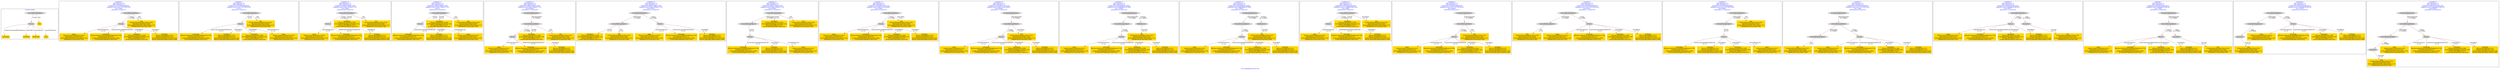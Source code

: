 digraph n0 {
fontcolor="blue"
remincross="true"
label="s18-s-indianapolis-artists.xml"
subgraph cluster_0 {
label="1-correct model"
n2[style="filled",color="white",fillcolor="lightgray",label="CulturalHeritageObject1"];
n3[style="filled",color="white",fillcolor="lightgray",label="Person1"];
n4[shape="plaintext",style="filled",fillcolor="gold",label="title"];
n5[shape="plaintext",style="filled",fillcolor="gold",label="nationality"];
n6[shape="plaintext",style="filled",fillcolor="gold",label="birthDate"];
n7[shape="plaintext",style="filled",fillcolor="gold",label="deathDate"];
n8[shape="plaintext",style="filled",fillcolor="gold",label="name"];
}
subgraph cluster_1 {
label="candidate 0\nlink coherence:1.0\nnode coherence:1.0\nconfidence:0.4753391388599626\nmapping score:0.5917797129533209\ncost:5.9998\n-precision:1.0-recall:1.0"
n10[style="filled",color="white",fillcolor="lightgray",label="CulturalHeritageObject1"];
n11[style="filled",color="white",fillcolor="lightgray",label="Person1"];
n12[shape="plaintext",style="filled",fillcolor="gold",label="name\n[Person,nameOfThePerson,0.422]\n[Document,classLink,0.341]\n[CulturalHeritageObject,provenance,0.132]\n[WebResource,classLink,0.105]"];
n13[shape="plaintext",style="filled",fillcolor="gold",label="nationality\n[Person,countryAssociatedWithThePerson,0.753]\n[Concept,prefLabel,0.11]\n[CulturalHeritageObject,provenance,0.085]\n[CulturalHeritageObject,title,0.053]"];
n14[shape="plaintext",style="filled",fillcolor="gold",label="title\n[CulturalHeritageObject,title,0.332]\n[Document,classLink,0.284]\n[CulturalHeritageObject,description,0.217]\n[WebResource,classLink,0.168]"];
n15[shape="plaintext",style="filled",fillcolor="gold",label="deathDate\n[Person,dateOfDeath,0.399]\n[CulturalHeritageObject,created,0.324]\n[Person,dateOfBirth,0.227]\n[CulturalHeritageObject,title,0.05]"];
n16[shape="plaintext",style="filled",fillcolor="gold",label="birthDate\n[Person,dateOfBirth,0.471]\n[Person,dateOfDeath,0.252]\n[CulturalHeritageObject,created,0.234]\n[Person,biographicalInformation,0.044]"];
}
subgraph cluster_2 {
label="candidate 1\nlink coherence:1.0\nnode coherence:1.0\nconfidence:0.4753391388599626\nmapping score:0.5917797129533209\ncost:6.0\n-precision:1.0-recall:1.0"
n18[style="filled",color="white",fillcolor="lightgray",label="CulturalHeritageObject2"];
n19[style="filled",color="white",fillcolor="lightgray",label="Person2"];
n20[shape="plaintext",style="filled",fillcolor="gold",label="nationality\n[Person,countryAssociatedWithThePerson,0.753]\n[Concept,prefLabel,0.11]\n[CulturalHeritageObject,provenance,0.085]\n[CulturalHeritageObject,title,0.053]"];
n21[shape="plaintext",style="filled",fillcolor="gold",label="birthDate\n[Person,dateOfBirth,0.471]\n[Person,dateOfDeath,0.252]\n[CulturalHeritageObject,created,0.234]\n[Person,biographicalInformation,0.044]"];
n22[shape="plaintext",style="filled",fillcolor="gold",label="title\n[CulturalHeritageObject,title,0.332]\n[Document,classLink,0.284]\n[CulturalHeritageObject,description,0.217]\n[WebResource,classLink,0.168]"];
n23[shape="plaintext",style="filled",fillcolor="gold",label="deathDate\n[Person,dateOfDeath,0.399]\n[CulturalHeritageObject,created,0.324]\n[Person,dateOfBirth,0.227]\n[CulturalHeritageObject,title,0.05]"];
n24[shape="plaintext",style="filled",fillcolor="gold",label="name\n[Person,nameOfThePerson,0.422]\n[Document,classLink,0.341]\n[CulturalHeritageObject,provenance,0.132]\n[WebResource,classLink,0.105]"];
}
subgraph cluster_3 {
label="candidate 10\nlink coherence:1.0\nnode coherence:1.0\nconfidence:0.4602112890731992\nmapping score:0.5867370963577331\ncost:5.9998\n-precision:0.83-recall:0.83"
n26[style="filled",color="white",fillcolor="lightgray",label="CulturalHeritageObject1"];
n27[style="filled",color="white",fillcolor="lightgray",label="Person1"];
n28[shape="plaintext",style="filled",fillcolor="gold",label="deathDate\n[Person,dateOfDeath,0.399]\n[CulturalHeritageObject,created,0.324]\n[Person,dateOfBirth,0.227]\n[CulturalHeritageObject,title,0.05]"];
n29[shape="plaintext",style="filled",fillcolor="gold",label="name\n[Person,nameOfThePerson,0.422]\n[Document,classLink,0.341]\n[CulturalHeritageObject,provenance,0.132]\n[WebResource,classLink,0.105]"];
n30[shape="plaintext",style="filled",fillcolor="gold",label="nationality\n[Person,countryAssociatedWithThePerson,0.753]\n[Concept,prefLabel,0.11]\n[CulturalHeritageObject,provenance,0.085]\n[CulturalHeritageObject,title,0.053]"];
n31[shape="plaintext",style="filled",fillcolor="gold",label="title\n[CulturalHeritageObject,title,0.332]\n[Document,classLink,0.284]\n[CulturalHeritageObject,description,0.217]\n[WebResource,classLink,0.168]"];
n32[shape="plaintext",style="filled",fillcolor="gold",label="birthDate\n[Person,dateOfBirth,0.471]\n[Person,dateOfDeath,0.252]\n[CulturalHeritageObject,created,0.234]\n[Person,biographicalInformation,0.044]"];
}
subgraph cluster_4 {
label="candidate 11\nlink coherence:1.0\nnode coherence:1.0\nconfidence:0.4602112890731992\nmapping score:0.5867370963577331\ncost:6.0\n-precision:0.83-recall:0.83"
n34[style="filled",color="white",fillcolor="lightgray",label="CulturalHeritageObject2"];
n35[style="filled",color="white",fillcolor="lightgray",label="Person2"];
n36[shape="plaintext",style="filled",fillcolor="gold",label="nationality\n[Person,countryAssociatedWithThePerson,0.753]\n[Concept,prefLabel,0.11]\n[CulturalHeritageObject,provenance,0.085]\n[CulturalHeritageObject,title,0.053]"];
n37[shape="plaintext",style="filled",fillcolor="gold",label="deathDate\n[Person,dateOfDeath,0.399]\n[CulturalHeritageObject,created,0.324]\n[Person,dateOfBirth,0.227]\n[CulturalHeritageObject,title,0.05]"];
n38[shape="plaintext",style="filled",fillcolor="gold",label="birthDate\n[Person,dateOfBirth,0.471]\n[Person,dateOfDeath,0.252]\n[CulturalHeritageObject,created,0.234]\n[Person,biographicalInformation,0.044]"];
n39[shape="plaintext",style="filled",fillcolor="gold",label="title\n[CulturalHeritageObject,title,0.332]\n[Document,classLink,0.284]\n[CulturalHeritageObject,description,0.217]\n[WebResource,classLink,0.168]"];
n40[shape="plaintext",style="filled",fillcolor="gold",label="name\n[Person,nameOfThePerson,0.422]\n[Document,classLink,0.341]\n[CulturalHeritageObject,provenance,0.132]\n[WebResource,classLink,0.105]"];
}
subgraph cluster_5 {
label="candidate 12\nlink coherence:1.0\nnode coherence:1.0\nconfidence:0.4602112890731992\nmapping score:0.5867370963577331\ncost:6.99963\n-precision:0.71-recall:0.83"
n42[style="filled",color="white",fillcolor="lightgray",label="CulturalHeritageObject1"];
n43[style="filled",color="white",fillcolor="lightgray",label="Person1"];
n44[style="filled",color="white",fillcolor="lightgray",label="EuropeanaAggregation1"];
n45[shape="plaintext",style="filled",fillcolor="gold",label="deathDate\n[Person,dateOfDeath,0.399]\n[CulturalHeritageObject,created,0.324]\n[Person,dateOfBirth,0.227]\n[CulturalHeritageObject,title,0.05]"];
n46[shape="plaintext",style="filled",fillcolor="gold",label="name\n[Person,nameOfThePerson,0.422]\n[Document,classLink,0.341]\n[CulturalHeritageObject,provenance,0.132]\n[WebResource,classLink,0.105]"];
n47[shape="plaintext",style="filled",fillcolor="gold",label="nationality\n[Person,countryAssociatedWithThePerson,0.753]\n[Concept,prefLabel,0.11]\n[CulturalHeritageObject,provenance,0.085]\n[CulturalHeritageObject,title,0.053]"];
n48[shape="plaintext",style="filled",fillcolor="gold",label="title\n[CulturalHeritageObject,title,0.332]\n[Document,classLink,0.284]\n[CulturalHeritageObject,description,0.217]\n[WebResource,classLink,0.168]"];
n49[shape="plaintext",style="filled",fillcolor="gold",label="birthDate\n[Person,dateOfBirth,0.471]\n[Person,dateOfDeath,0.252]\n[CulturalHeritageObject,created,0.234]\n[Person,biographicalInformation,0.044]"];
}
subgraph cluster_6 {
label="candidate 13\nlink coherence:1.0\nnode coherence:1.0\nconfidence:0.4602112890731992\nmapping score:0.5867370963577331\ncost:6.99977\n-precision:0.57-recall:0.67"
n51[style="filled",color="white",fillcolor="lightgray",label="CulturalHeritageObject1"];
n52[style="filled",color="white",fillcolor="lightgray",label="CulturalHeritageObject2"];
n53[style="filled",color="white",fillcolor="lightgray",label="Person1"];
n54[shape="plaintext",style="filled",fillcolor="gold",label="deathDate\n[Person,dateOfDeath,0.399]\n[CulturalHeritageObject,created,0.324]\n[Person,dateOfBirth,0.227]\n[CulturalHeritageObject,title,0.05]"];
n55[shape="plaintext",style="filled",fillcolor="gold",label="title\n[CulturalHeritageObject,title,0.332]\n[Document,classLink,0.284]\n[CulturalHeritageObject,description,0.217]\n[WebResource,classLink,0.168]"];
n56[shape="plaintext",style="filled",fillcolor="gold",label="name\n[Person,nameOfThePerson,0.422]\n[Document,classLink,0.341]\n[CulturalHeritageObject,provenance,0.132]\n[WebResource,classLink,0.105]"];
n57[shape="plaintext",style="filled",fillcolor="gold",label="nationality\n[Person,countryAssociatedWithThePerson,0.753]\n[Concept,prefLabel,0.11]\n[CulturalHeritageObject,provenance,0.085]\n[CulturalHeritageObject,title,0.053]"];
n58[shape="plaintext",style="filled",fillcolor="gold",label="birthDate\n[Person,dateOfBirth,0.471]\n[Person,dateOfDeath,0.252]\n[CulturalHeritageObject,created,0.234]\n[Person,biographicalInformation,0.044]"];
}
subgraph cluster_7 {
label="candidate 14\nlink coherence:1.0\nnode coherence:1.0\nconfidence:0.4602112890731992\nmapping score:0.5867370963577331\ncost:6.99997\n-precision:0.57-recall:0.67"
n60[style="filled",color="white",fillcolor="lightgray",label="CulturalHeritageObject1"];
n61[style="filled",color="white",fillcolor="lightgray",label="CulturalHeritageObject2"];
n62[style="filled",color="white",fillcolor="lightgray",label="Person2"];
n63[shape="plaintext",style="filled",fillcolor="gold",label="nationality\n[Person,countryAssociatedWithThePerson,0.753]\n[Concept,prefLabel,0.11]\n[CulturalHeritageObject,provenance,0.085]\n[CulturalHeritageObject,title,0.053]"];
n64[shape="plaintext",style="filled",fillcolor="gold",label="birthDate\n[Person,dateOfBirth,0.471]\n[Person,dateOfDeath,0.252]\n[CulturalHeritageObject,created,0.234]\n[Person,biographicalInformation,0.044]"];
n65[shape="plaintext",style="filled",fillcolor="gold",label="deathDate\n[Person,dateOfDeath,0.399]\n[CulturalHeritageObject,created,0.324]\n[Person,dateOfBirth,0.227]\n[CulturalHeritageObject,title,0.05]"];
n66[shape="plaintext",style="filled",fillcolor="gold",label="title\n[CulturalHeritageObject,title,0.332]\n[Document,classLink,0.284]\n[CulturalHeritageObject,description,0.217]\n[WebResource,classLink,0.168]"];
n67[shape="plaintext",style="filled",fillcolor="gold",label="name\n[Person,nameOfThePerson,0.422]\n[Document,classLink,0.341]\n[CulturalHeritageObject,provenance,0.132]\n[WebResource,classLink,0.105]"];
}
subgraph cluster_8 {
label="candidate 15\nlink coherence:1.0\nnode coherence:1.0\nconfidence:0.4523697516197139\nmapping score:0.5841232505399047\ncost:5.9998\n-precision:0.83-recall:0.83"
n69[style="filled",color="white",fillcolor="lightgray",label="CulturalHeritageObject1"];
n70[style="filled",color="white",fillcolor="lightgray",label="Person1"];
n71[shape="plaintext",style="filled",fillcolor="gold",label="name\n[Person,nameOfThePerson,0.422]\n[Document,classLink,0.341]\n[CulturalHeritageObject,provenance,0.132]\n[WebResource,classLink,0.105]"];
n72[shape="plaintext",style="filled",fillcolor="gold",label="nationality\n[Person,countryAssociatedWithThePerson,0.753]\n[Concept,prefLabel,0.11]\n[CulturalHeritageObject,provenance,0.085]\n[CulturalHeritageObject,title,0.053]"];
n73[shape="plaintext",style="filled",fillcolor="gold",label="deathDate\n[Person,dateOfDeath,0.399]\n[CulturalHeritageObject,created,0.324]\n[Person,dateOfBirth,0.227]\n[CulturalHeritageObject,title,0.05]"];
n74[shape="plaintext",style="filled",fillcolor="gold",label="title\n[CulturalHeritageObject,title,0.332]\n[Document,classLink,0.284]\n[CulturalHeritageObject,description,0.217]\n[WebResource,classLink,0.168]"];
n75[shape="plaintext",style="filled",fillcolor="gold",label="birthDate\n[Person,dateOfBirth,0.471]\n[Person,dateOfDeath,0.252]\n[CulturalHeritageObject,created,0.234]\n[Person,biographicalInformation,0.044]"];
}
subgraph cluster_9 {
label="candidate 16\nlink coherence:1.0\nnode coherence:1.0\nconfidence:0.4523697516197139\nmapping score:0.5841232505399047\ncost:6.99963\n-precision:0.71-recall:0.83"
n77[style="filled",color="white",fillcolor="lightgray",label="CulturalHeritageObject1"];
n78[style="filled",color="white",fillcolor="lightgray",label="Person1"];
n79[style="filled",color="white",fillcolor="lightgray",label="EuropeanaAggregation1"];
n80[shape="plaintext",style="filled",fillcolor="gold",label="name\n[Person,nameOfThePerson,0.422]\n[Document,classLink,0.341]\n[CulturalHeritageObject,provenance,0.132]\n[WebResource,classLink,0.105]"];
n81[shape="plaintext",style="filled",fillcolor="gold",label="nationality\n[Person,countryAssociatedWithThePerson,0.753]\n[Concept,prefLabel,0.11]\n[CulturalHeritageObject,provenance,0.085]\n[CulturalHeritageObject,title,0.053]"];
n82[shape="plaintext",style="filled",fillcolor="gold",label="deathDate\n[Person,dateOfDeath,0.399]\n[CulturalHeritageObject,created,0.324]\n[Person,dateOfBirth,0.227]\n[CulturalHeritageObject,title,0.05]"];
n83[shape="plaintext",style="filled",fillcolor="gold",label="title\n[CulturalHeritageObject,title,0.332]\n[Document,classLink,0.284]\n[CulturalHeritageObject,description,0.217]\n[WebResource,classLink,0.168]"];
n84[shape="plaintext",style="filled",fillcolor="gold",label="birthDate\n[Person,dateOfBirth,0.471]\n[Person,dateOfDeath,0.252]\n[CulturalHeritageObject,created,0.234]\n[Person,biographicalInformation,0.044]"];
}
subgraph cluster_10 {
label="candidate 17\nlink coherence:1.0\nnode coherence:1.0\nconfidence:0.44254509562234895\nmapping score:0.5808483652074496\ncost:7.99946\n-precision:0.62-recall:0.83"
n86[style="filled",color="white",fillcolor="lightgray",label="CulturalHeritageObject1"];
n87[style="filled",color="white",fillcolor="lightgray",label="Person1"];
n88[style="filled",color="white",fillcolor="lightgray",label="EuropeanaAggregation1"];
n89[style="filled",color="white",fillcolor="lightgray",label="WebResource1"];
n90[shape="plaintext",style="filled",fillcolor="gold",label="name\n[Person,nameOfThePerson,0.422]\n[Document,classLink,0.341]\n[CulturalHeritageObject,provenance,0.132]\n[WebResource,classLink,0.105]"];
n91[shape="plaintext",style="filled",fillcolor="gold",label="title\n[CulturalHeritageObject,title,0.332]\n[Document,classLink,0.284]\n[CulturalHeritageObject,description,0.217]\n[WebResource,classLink,0.168]"];
n92[shape="plaintext",style="filled",fillcolor="gold",label="nationality\n[Person,countryAssociatedWithThePerson,0.753]\n[Concept,prefLabel,0.11]\n[CulturalHeritageObject,provenance,0.085]\n[CulturalHeritageObject,title,0.053]"];
n93[shape="plaintext",style="filled",fillcolor="gold",label="deathDate\n[Person,dateOfDeath,0.399]\n[CulturalHeritageObject,created,0.324]\n[Person,dateOfBirth,0.227]\n[CulturalHeritageObject,title,0.05]"];
n94[shape="plaintext",style="filled",fillcolor="gold",label="birthDate\n[Person,dateOfBirth,0.471]\n[Person,dateOfDeath,0.252]\n[CulturalHeritageObject,created,0.234]\n[Person,biographicalInformation,0.044]"];
}
subgraph cluster_11 {
label="candidate 18\nlink coherence:1.0\nnode coherence:1.0\nconfidence:0.44254509562234895\nmapping score:0.5808483652074496\ncost:7.99962\n-precision:0.62-recall:0.83"
n96[style="filled",color="white",fillcolor="lightgray",label="CulturalHeritageObject1"];
n97[style="filled",color="white",fillcolor="lightgray",label="Person1"];
n98[style="filled",color="white",fillcolor="lightgray",label="EuropeanaAggregation1"];
n99[style="filled",color="white",fillcolor="lightgray",label="WebResource2"];
n100[shape="plaintext",style="filled",fillcolor="gold",label="name\n[Person,nameOfThePerson,0.422]\n[Document,classLink,0.341]\n[CulturalHeritageObject,provenance,0.132]\n[WebResource,classLink,0.105]"];
n101[shape="plaintext",style="filled",fillcolor="gold",label="title\n[CulturalHeritageObject,title,0.332]\n[Document,classLink,0.284]\n[CulturalHeritageObject,description,0.217]\n[WebResource,classLink,0.168]"];
n102[shape="plaintext",style="filled",fillcolor="gold",label="nationality\n[Person,countryAssociatedWithThePerson,0.753]\n[Concept,prefLabel,0.11]\n[CulturalHeritageObject,provenance,0.085]\n[CulturalHeritageObject,title,0.053]"];
n103[shape="plaintext",style="filled",fillcolor="gold",label="deathDate\n[Person,dateOfDeath,0.399]\n[CulturalHeritageObject,created,0.324]\n[Person,dateOfBirth,0.227]\n[CulturalHeritageObject,title,0.05]"];
n104[shape="plaintext",style="filled",fillcolor="gold",label="birthDate\n[Person,dateOfBirth,0.471]\n[Person,dateOfDeath,0.252]\n[CulturalHeritageObject,created,0.234]\n[Person,biographicalInformation,0.044]"];
}
subgraph cluster_12 {
label="candidate 19\nlink coherence:1.0\nnode coherence:1.0\nconfidence:0.4372419018329505\nmapping score:0.5790806339443169\ncost:5.9998\n-precision:0.67-recall:0.67"
n106[style="filled",color="white",fillcolor="lightgray",label="CulturalHeritageObject1"];
n107[style="filled",color="white",fillcolor="lightgray",label="Person1"];
n108[shape="plaintext",style="filled",fillcolor="gold",label="deathDate\n[Person,dateOfDeath,0.399]\n[CulturalHeritageObject,created,0.324]\n[Person,dateOfBirth,0.227]\n[CulturalHeritageObject,title,0.05]"];
n109[shape="plaintext",style="filled",fillcolor="gold",label="name\n[Person,nameOfThePerson,0.422]\n[Document,classLink,0.341]\n[CulturalHeritageObject,provenance,0.132]\n[WebResource,classLink,0.105]"];
n110[shape="plaintext",style="filled",fillcolor="gold",label="nationality\n[Person,countryAssociatedWithThePerson,0.753]\n[Concept,prefLabel,0.11]\n[CulturalHeritageObject,provenance,0.085]\n[CulturalHeritageObject,title,0.053]"];
n111[shape="plaintext",style="filled",fillcolor="gold",label="title\n[CulturalHeritageObject,title,0.332]\n[Document,classLink,0.284]\n[CulturalHeritageObject,description,0.217]\n[WebResource,classLink,0.168]"];
n112[shape="plaintext",style="filled",fillcolor="gold",label="birthDate\n[Person,dateOfBirth,0.471]\n[Person,dateOfDeath,0.252]\n[CulturalHeritageObject,created,0.234]\n[Person,biographicalInformation,0.044]"];
}
subgraph cluster_13 {
label="candidate 2\nlink coherence:1.0\nnode coherence:1.0\nconfidence:0.4753391388599626\nmapping score:0.5917797129533209\ncost:6.99963\n-precision:0.86-recall:1.0"
n114[style="filled",color="white",fillcolor="lightgray",label="CulturalHeritageObject1"];
n115[style="filled",color="white",fillcolor="lightgray",label="Person1"];
n116[style="filled",color="white",fillcolor="lightgray",label="EuropeanaAggregation1"];
n117[shape="plaintext",style="filled",fillcolor="gold",label="name\n[Person,nameOfThePerson,0.422]\n[Document,classLink,0.341]\n[CulturalHeritageObject,provenance,0.132]\n[WebResource,classLink,0.105]"];
n118[shape="plaintext",style="filled",fillcolor="gold",label="nationality\n[Person,countryAssociatedWithThePerson,0.753]\n[Concept,prefLabel,0.11]\n[CulturalHeritageObject,provenance,0.085]\n[CulturalHeritageObject,title,0.053]"];
n119[shape="plaintext",style="filled",fillcolor="gold",label="title\n[CulturalHeritageObject,title,0.332]\n[Document,classLink,0.284]\n[CulturalHeritageObject,description,0.217]\n[WebResource,classLink,0.168]"];
n120[shape="plaintext",style="filled",fillcolor="gold",label="deathDate\n[Person,dateOfDeath,0.399]\n[CulturalHeritageObject,created,0.324]\n[Person,dateOfBirth,0.227]\n[CulturalHeritageObject,title,0.05]"];
n121[shape="plaintext",style="filled",fillcolor="gold",label="birthDate\n[Person,dateOfBirth,0.471]\n[Person,dateOfDeath,0.252]\n[CulturalHeritageObject,created,0.234]\n[Person,biographicalInformation,0.044]"];
}
subgraph cluster_14 {
label="candidate 3\nlink coherence:1.0\nnode coherence:1.0\nconfidence:0.4753391388599626\nmapping score:0.5917797129533209\ncost:6.99977\n-precision:0.71-recall:0.83"
n123[style="filled",color="white",fillcolor="lightgray",label="CulturalHeritageObject1"];
n124[style="filled",color="white",fillcolor="lightgray",label="CulturalHeritageObject2"];
n125[style="filled",color="white",fillcolor="lightgray",label="Person1"];
n126[shape="plaintext",style="filled",fillcolor="gold",label="title\n[CulturalHeritageObject,title,0.332]\n[Document,classLink,0.284]\n[CulturalHeritageObject,description,0.217]\n[WebResource,classLink,0.168]"];
n127[shape="plaintext",style="filled",fillcolor="gold",label="name\n[Person,nameOfThePerson,0.422]\n[Document,classLink,0.341]\n[CulturalHeritageObject,provenance,0.132]\n[WebResource,classLink,0.105]"];
n128[shape="plaintext",style="filled",fillcolor="gold",label="nationality\n[Person,countryAssociatedWithThePerson,0.753]\n[Concept,prefLabel,0.11]\n[CulturalHeritageObject,provenance,0.085]\n[CulturalHeritageObject,title,0.053]"];
n129[shape="plaintext",style="filled",fillcolor="gold",label="deathDate\n[Person,dateOfDeath,0.399]\n[CulturalHeritageObject,created,0.324]\n[Person,dateOfBirth,0.227]\n[CulturalHeritageObject,title,0.05]"];
n130[shape="plaintext",style="filled",fillcolor="gold",label="birthDate\n[Person,dateOfBirth,0.471]\n[Person,dateOfDeath,0.252]\n[CulturalHeritageObject,created,0.234]\n[Person,biographicalInformation,0.044]"];
}
subgraph cluster_15 {
label="candidate 4\nlink coherence:1.0\nnode coherence:1.0\nconfidence:0.4753391388599626\nmapping score:0.5917797129533209\ncost:6.99997\n-precision:0.71-recall:0.83"
n132[style="filled",color="white",fillcolor="lightgray",label="CulturalHeritageObject1"];
n133[style="filled",color="white",fillcolor="lightgray",label="CulturalHeritageObject2"];
n134[style="filled",color="white",fillcolor="lightgray",label="Person2"];
n135[shape="plaintext",style="filled",fillcolor="gold",label="nationality\n[Person,countryAssociatedWithThePerson,0.753]\n[Concept,prefLabel,0.11]\n[CulturalHeritageObject,provenance,0.085]\n[CulturalHeritageObject,title,0.053]"];
n136[shape="plaintext",style="filled",fillcolor="gold",label="birthDate\n[Person,dateOfBirth,0.471]\n[Person,dateOfDeath,0.252]\n[CulturalHeritageObject,created,0.234]\n[Person,biographicalInformation,0.044]"];
n137[shape="plaintext",style="filled",fillcolor="gold",label="title\n[CulturalHeritageObject,title,0.332]\n[Document,classLink,0.284]\n[CulturalHeritageObject,description,0.217]\n[WebResource,classLink,0.168]"];
n138[shape="plaintext",style="filled",fillcolor="gold",label="deathDate\n[Person,dateOfDeath,0.399]\n[CulturalHeritageObject,created,0.324]\n[Person,dateOfBirth,0.227]\n[CulturalHeritageObject,title,0.05]"];
n139[shape="plaintext",style="filled",fillcolor="gold",label="name\n[Person,nameOfThePerson,0.422]\n[Document,classLink,0.341]\n[CulturalHeritageObject,provenance,0.132]\n[WebResource,classLink,0.105]"];
}
subgraph cluster_16 {
label="candidate 5\nlink coherence:1.0\nnode coherence:1.0\nconfidence:0.4753391388599626\nmapping score:0.5917797129533209\ncost:7.9996\n-precision:0.62-recall:0.83"
n141[style="filled",color="white",fillcolor="lightgray",label="CulturalHeritageObject1"];
n142[style="filled",color="white",fillcolor="lightgray",label="CulturalHeritageObject2"];
n143[style="filled",color="white",fillcolor="lightgray",label="Person1"];
n144[style="filled",color="white",fillcolor="lightgray",label="EuropeanaAggregation1"];
n145[shape="plaintext",style="filled",fillcolor="gold",label="title\n[CulturalHeritageObject,title,0.332]\n[Document,classLink,0.284]\n[CulturalHeritageObject,description,0.217]\n[WebResource,classLink,0.168]"];
n146[shape="plaintext",style="filled",fillcolor="gold",label="name\n[Person,nameOfThePerson,0.422]\n[Document,classLink,0.341]\n[CulturalHeritageObject,provenance,0.132]\n[WebResource,classLink,0.105]"];
n147[shape="plaintext",style="filled",fillcolor="gold",label="nationality\n[Person,countryAssociatedWithThePerson,0.753]\n[Concept,prefLabel,0.11]\n[CulturalHeritageObject,provenance,0.085]\n[CulturalHeritageObject,title,0.053]"];
n148[shape="plaintext",style="filled",fillcolor="gold",label="deathDate\n[Person,dateOfDeath,0.399]\n[CulturalHeritageObject,created,0.324]\n[Person,dateOfBirth,0.227]\n[CulturalHeritageObject,title,0.05]"];
n149[shape="plaintext",style="filled",fillcolor="gold",label="birthDate\n[Person,dateOfBirth,0.471]\n[Person,dateOfDeath,0.252]\n[CulturalHeritageObject,created,0.234]\n[Person,biographicalInformation,0.044]"];
}
subgraph cluster_17 {
label="candidate 6\nlink coherence:1.0\nnode coherence:1.0\nconfidence:0.46570525034023535\nmapping score:0.5885684167800785\ncost:6.99977\n-precision:0.71-recall:0.83"
n151[style="filled",color="white",fillcolor="lightgray",label="CulturalHeritageObject1"];
n152[style="filled",color="white",fillcolor="lightgray",label="Person1"];
n153[style="filled",color="white",fillcolor="lightgray",label="Document1"];
n154[shape="plaintext",style="filled",fillcolor="gold",label="name\n[Person,nameOfThePerson,0.422]\n[Document,classLink,0.341]\n[CulturalHeritageObject,provenance,0.132]\n[WebResource,classLink,0.105]"];
n155[shape="plaintext",style="filled",fillcolor="gold",label="nationality\n[Person,countryAssociatedWithThePerson,0.753]\n[Concept,prefLabel,0.11]\n[CulturalHeritageObject,provenance,0.085]\n[CulturalHeritageObject,title,0.053]"];
n156[shape="plaintext",style="filled",fillcolor="gold",label="deathDate\n[Person,dateOfDeath,0.399]\n[CulturalHeritageObject,created,0.324]\n[Person,dateOfBirth,0.227]\n[CulturalHeritageObject,title,0.05]"];
n157[shape="plaintext",style="filled",fillcolor="gold",label="title\n[CulturalHeritageObject,title,0.332]\n[Document,classLink,0.284]\n[CulturalHeritageObject,description,0.217]\n[WebResource,classLink,0.168]"];
n158[shape="plaintext",style="filled",fillcolor="gold",label="birthDate\n[Person,dateOfBirth,0.471]\n[Person,dateOfDeath,0.252]\n[CulturalHeritageObject,created,0.234]\n[Person,biographicalInformation,0.044]"];
}
subgraph cluster_18 {
label="candidate 7\nlink coherence:1.0\nnode coherence:1.0\nconfidence:0.46570525034023535\nmapping score:0.5885684167800785\ncost:7.9996\n-precision:0.62-recall:0.83"
n160[style="filled",color="white",fillcolor="lightgray",label="CulturalHeritageObject1"];
n161[style="filled",color="white",fillcolor="lightgray",label="Person1"];
n162[style="filled",color="white",fillcolor="lightgray",label="Document1"];
n163[style="filled",color="white",fillcolor="lightgray",label="EuropeanaAggregation1"];
n164[shape="plaintext",style="filled",fillcolor="gold",label="name\n[Person,nameOfThePerson,0.422]\n[Document,classLink,0.341]\n[CulturalHeritageObject,provenance,0.132]\n[WebResource,classLink,0.105]"];
n165[shape="plaintext",style="filled",fillcolor="gold",label="nationality\n[Person,countryAssociatedWithThePerson,0.753]\n[Concept,prefLabel,0.11]\n[CulturalHeritageObject,provenance,0.085]\n[CulturalHeritageObject,title,0.053]"];
n166[shape="plaintext",style="filled",fillcolor="gold",label="deathDate\n[Person,dateOfDeath,0.399]\n[CulturalHeritageObject,created,0.324]\n[Person,dateOfBirth,0.227]\n[CulturalHeritageObject,title,0.05]"];
n167[shape="plaintext",style="filled",fillcolor="gold",label="title\n[CulturalHeritageObject,title,0.332]\n[Document,classLink,0.284]\n[CulturalHeritageObject,description,0.217]\n[WebResource,classLink,0.168]"];
n168[shape="plaintext",style="filled",fillcolor="gold",label="birthDate\n[Person,dateOfBirth,0.471]\n[Person,dateOfDeath,0.252]\n[CulturalHeritageObject,created,0.234]\n[Person,biographicalInformation,0.044]"];
}
subgraph cluster_19 {
label="candidate 8\nlink coherence:1.0\nnode coherence:1.0\nconfidence:0.46570525034023535\nmapping score:0.5885684167800785\ncost:7.99976\n-precision:0.62-recall:0.83"
n170[style="filled",color="white",fillcolor="lightgray",label="CulturalHeritageObject1"];
n171[style="filled",color="white",fillcolor="lightgray",label="CulturalHeritageObject2"];
n172[style="filled",color="white",fillcolor="lightgray",label="Person1"];
n173[style="filled",color="white",fillcolor="lightgray",label="Document2"];
n174[shape="plaintext",style="filled",fillcolor="gold",label="title\n[CulturalHeritageObject,title,0.332]\n[Document,classLink,0.284]\n[CulturalHeritageObject,description,0.217]\n[WebResource,classLink,0.168]"];
n175[shape="plaintext",style="filled",fillcolor="gold",label="name\n[Person,nameOfThePerson,0.422]\n[Document,classLink,0.341]\n[CulturalHeritageObject,provenance,0.132]\n[WebResource,classLink,0.105]"];
n176[shape="plaintext",style="filled",fillcolor="gold",label="nationality\n[Person,countryAssociatedWithThePerson,0.753]\n[Concept,prefLabel,0.11]\n[CulturalHeritageObject,provenance,0.085]\n[CulturalHeritageObject,title,0.053]"];
n177[shape="plaintext",style="filled",fillcolor="gold",label="deathDate\n[Person,dateOfDeath,0.399]\n[CulturalHeritageObject,created,0.324]\n[Person,dateOfBirth,0.227]\n[CulturalHeritageObject,title,0.05]"];
n178[shape="plaintext",style="filled",fillcolor="gold",label="birthDate\n[Person,dateOfBirth,0.471]\n[Person,dateOfDeath,0.252]\n[CulturalHeritageObject,created,0.234]\n[Person,biographicalInformation,0.044]"];
}
subgraph cluster_20 {
label="candidate 9\nlink coherence:1.0\nnode coherence:1.0\nconfidence:0.46570525034023535\nmapping score:0.5885684167800785\ncost:8.99959\n-precision:0.56-recall:0.83"
n180[style="filled",color="white",fillcolor="lightgray",label="CulturalHeritageObject1"];
n181[style="filled",color="white",fillcolor="lightgray",label="CulturalHeritageObject2"];
n182[style="filled",color="white",fillcolor="lightgray",label="Person1"];
n183[style="filled",color="white",fillcolor="lightgray",label="Document2"];
n184[style="filled",color="white",fillcolor="lightgray",label="EuropeanaAggregation1"];
n185[shape="plaintext",style="filled",fillcolor="gold",label="title\n[CulturalHeritageObject,title,0.332]\n[Document,classLink,0.284]\n[CulturalHeritageObject,description,0.217]\n[WebResource,classLink,0.168]"];
n186[shape="plaintext",style="filled",fillcolor="gold",label="name\n[Person,nameOfThePerson,0.422]\n[Document,classLink,0.341]\n[CulturalHeritageObject,provenance,0.132]\n[WebResource,classLink,0.105]"];
n187[shape="plaintext",style="filled",fillcolor="gold",label="nationality\n[Person,countryAssociatedWithThePerson,0.753]\n[Concept,prefLabel,0.11]\n[CulturalHeritageObject,provenance,0.085]\n[CulturalHeritageObject,title,0.053]"];
n188[shape="plaintext",style="filled",fillcolor="gold",label="deathDate\n[Person,dateOfDeath,0.399]\n[CulturalHeritageObject,created,0.324]\n[Person,dateOfBirth,0.227]\n[CulturalHeritageObject,title,0.05]"];
n189[shape="plaintext",style="filled",fillcolor="gold",label="birthDate\n[Person,dateOfBirth,0.471]\n[Person,dateOfDeath,0.252]\n[CulturalHeritageObject,created,0.234]\n[Person,biographicalInformation,0.044]"];
}
n2 -> n3[color="brown",fontcolor="black",label="creator"]
n2 -> n4[color="brown",fontcolor="black",label="title"]
n3 -> n5[color="brown",fontcolor="black",label="countryAssociatedWithThePerson"]
n3 -> n6[color="brown",fontcolor="black",label="dateOfBirth"]
n3 -> n7[color="brown",fontcolor="black",label="dateOfDeath"]
n3 -> n8[color="brown",fontcolor="black",label="nameOfThePerson"]
n10 -> n11[color="brown",fontcolor="black",label="creator\nw=0.9998"]
n11 -> n12[color="brown",fontcolor="black",label="nameOfThePerson\nw=1.0"]
n11 -> n13[color="brown",fontcolor="black",label="countryAssociatedWithThePerson\nw=1.0"]
n10 -> n14[color="brown",fontcolor="black",label="title\nw=1.0"]
n11 -> n15[color="brown",fontcolor="black",label="dateOfDeath\nw=1.0"]
n11 -> n16[color="brown",fontcolor="black",label="dateOfBirth\nw=1.0"]
n18 -> n19[color="brown",fontcolor="black",label="creator\nw=1.0"]
n19 -> n20[color="brown",fontcolor="black",label="countryAssociatedWithThePerson\nw=1.0"]
n19 -> n21[color="brown",fontcolor="black",label="dateOfBirth\nw=1.0"]
n18 -> n22[color="brown",fontcolor="black",label="title\nw=1.0"]
n19 -> n23[color="brown",fontcolor="black",label="dateOfDeath\nw=1.0"]
n19 -> n24[color="brown",fontcolor="black",label="nameOfThePerson\nw=1.0"]
n26 -> n27[color="brown",fontcolor="black",label="creator\nw=0.9998"]
n26 -> n28[color="brown",fontcolor="black",label="created\nw=1.0"]
n27 -> n29[color="brown",fontcolor="black",label="nameOfThePerson\nw=1.0"]
n27 -> n30[color="brown",fontcolor="black",label="countryAssociatedWithThePerson\nw=1.0"]
n26 -> n31[color="brown",fontcolor="black",label="title\nw=1.0"]
n27 -> n32[color="brown",fontcolor="black",label="dateOfBirth\nw=1.0"]
n34 -> n35[color="brown",fontcolor="black",label="creator\nw=1.0"]
n35 -> n36[color="brown",fontcolor="black",label="countryAssociatedWithThePerson\nw=1.0"]
n34 -> n37[color="brown",fontcolor="black",label="created\nw=1.0"]
n35 -> n38[color="brown",fontcolor="black",label="dateOfBirth\nw=1.0"]
n34 -> n39[color="brown",fontcolor="black",label="title\nw=1.0"]
n35 -> n40[color="brown",fontcolor="black",label="nameOfThePerson\nw=1.0"]
n42 -> n43[color="brown",fontcolor="black",label="creator\nw=0.9998"]
n44 -> n42[color="brown",fontcolor="black",label="aggregatedCHO\nw=0.99983"]
n42 -> n45[color="brown",fontcolor="black",label="created\nw=1.0"]
n43 -> n46[color="brown",fontcolor="black",label="nameOfThePerson\nw=1.0"]
n43 -> n47[color="brown",fontcolor="black",label="countryAssociatedWithThePerson\nw=1.0"]
n42 -> n48[color="brown",fontcolor="black",label="title\nw=1.0"]
n43 -> n49[color="brown",fontcolor="black",label="dateOfBirth\nw=1.0"]
n51 -> n52[color="brown",fontcolor="black",label="isRelatedTo\nw=0.99997"]
n51 -> n53[color="brown",fontcolor="black",label="creator\nw=0.9998"]
n52 -> n54[color="brown",fontcolor="black",label="created\nw=1.0"]
n52 -> n55[color="brown",fontcolor="black",label="title\nw=1.0"]
n53 -> n56[color="brown",fontcolor="black",label="nameOfThePerson\nw=1.0"]
n53 -> n57[color="brown",fontcolor="black",label="countryAssociatedWithThePerson\nw=1.0"]
n53 -> n58[color="brown",fontcolor="black",label="dateOfBirth\nw=1.0"]
n60 -> n61[color="brown",fontcolor="black",label="isRelatedTo\nw=0.99997"]
n61 -> n62[color="brown",fontcolor="black",label="creator\nw=1.0"]
n62 -> n63[color="brown",fontcolor="black",label="countryAssociatedWithThePerson\nw=1.0"]
n62 -> n64[color="brown",fontcolor="black",label="dateOfBirth\nw=1.0"]
n60 -> n65[color="brown",fontcolor="black",label="created\nw=1.0"]
n60 -> n66[color="brown",fontcolor="black",label="title\nw=1.0"]
n62 -> n67[color="brown",fontcolor="black",label="nameOfThePerson\nw=1.0"]
n69 -> n70[color="brown",fontcolor="black",label="creator\nw=0.9998"]
n70 -> n71[color="brown",fontcolor="black",label="nameOfThePerson\nw=1.0"]
n70 -> n72[color="brown",fontcolor="black",label="countryAssociatedWithThePerson\nw=1.0"]
n70 -> n73[color="brown",fontcolor="black",label="dateOfDeath\nw=1.0"]
n69 -> n74[color="brown",fontcolor="black",label="description\nw=1.0"]
n70 -> n75[color="brown",fontcolor="black",label="dateOfBirth\nw=1.0"]
n77 -> n78[color="brown",fontcolor="black",label="creator\nw=0.9998"]
n79 -> n77[color="brown",fontcolor="black",label="aggregatedCHO\nw=0.99983"]
n78 -> n80[color="brown",fontcolor="black",label="nameOfThePerson\nw=1.0"]
n78 -> n81[color="brown",fontcolor="black",label="countryAssociatedWithThePerson\nw=1.0"]
n78 -> n82[color="brown",fontcolor="black",label="dateOfDeath\nw=1.0"]
n77 -> n83[color="brown",fontcolor="black",label="description\nw=1.0"]
n78 -> n84[color="brown",fontcolor="black",label="dateOfBirth\nw=1.0"]
n86 -> n87[color="brown",fontcolor="black",label="creator\nw=0.9998"]
n88 -> n86[color="brown",fontcolor="black",label="aggregatedCHO\nw=0.99983"]
n88 -> n89[color="brown",fontcolor="black",label="hasView\nw=0.99983"]
n87 -> n90[color="brown",fontcolor="black",label="nameOfThePerson\nw=1.0"]
n89 -> n91[color="brown",fontcolor="black",label="classLink\nw=1.0"]
n87 -> n92[color="brown",fontcolor="black",label="countryAssociatedWithThePerson\nw=1.0"]
n87 -> n93[color="brown",fontcolor="black",label="dateOfDeath\nw=1.0"]
n87 -> n94[color="brown",fontcolor="black",label="dateOfBirth\nw=1.0"]
n96 -> n97[color="brown",fontcolor="black",label="creator\nw=0.9998"]
n98 -> n96[color="brown",fontcolor="black",label="aggregatedCHO\nw=0.99983"]
n98 -> n99[color="brown",fontcolor="black",label="hasView\nw=0.99999"]
n97 -> n100[color="brown",fontcolor="black",label="nameOfThePerson\nw=1.0"]
n99 -> n101[color="brown",fontcolor="black",label="classLink\nw=1.0"]
n97 -> n102[color="brown",fontcolor="black",label="countryAssociatedWithThePerson\nw=1.0"]
n97 -> n103[color="brown",fontcolor="black",label="dateOfDeath\nw=1.0"]
n97 -> n104[color="brown",fontcolor="black",label="dateOfBirth\nw=1.0"]
n106 -> n107[color="brown",fontcolor="black",label="creator\nw=0.9998"]
n106 -> n108[color="brown",fontcolor="black",label="created\nw=1.0"]
n107 -> n109[color="brown",fontcolor="black",label="nameOfThePerson\nw=1.0"]
n107 -> n110[color="brown",fontcolor="black",label="countryAssociatedWithThePerson\nw=1.0"]
n106 -> n111[color="brown",fontcolor="black",label="description\nw=1.0"]
n107 -> n112[color="brown",fontcolor="black",label="dateOfBirth\nw=1.0"]
n114 -> n115[color="brown",fontcolor="black",label="creator\nw=0.9998"]
n116 -> n114[color="brown",fontcolor="black",label="aggregatedCHO\nw=0.99983"]
n115 -> n117[color="brown",fontcolor="black",label="nameOfThePerson\nw=1.0"]
n115 -> n118[color="brown",fontcolor="black",label="countryAssociatedWithThePerson\nw=1.0"]
n114 -> n119[color="brown",fontcolor="black",label="title\nw=1.0"]
n115 -> n120[color="brown",fontcolor="black",label="dateOfDeath\nw=1.0"]
n115 -> n121[color="brown",fontcolor="black",label="dateOfBirth\nw=1.0"]
n123 -> n124[color="brown",fontcolor="black",label="isRelatedTo\nw=0.99997"]
n123 -> n125[color="brown",fontcolor="black",label="creator\nw=0.9998"]
n124 -> n126[color="brown",fontcolor="black",label="title\nw=1.0"]
n125 -> n127[color="brown",fontcolor="black",label="nameOfThePerson\nw=1.0"]
n125 -> n128[color="brown",fontcolor="black",label="countryAssociatedWithThePerson\nw=1.0"]
n125 -> n129[color="brown",fontcolor="black",label="dateOfDeath\nw=1.0"]
n125 -> n130[color="brown",fontcolor="black",label="dateOfBirth\nw=1.0"]
n132 -> n133[color="brown",fontcolor="black",label="isRelatedTo\nw=0.99997"]
n133 -> n134[color="brown",fontcolor="black",label="creator\nw=1.0"]
n134 -> n135[color="brown",fontcolor="black",label="countryAssociatedWithThePerson\nw=1.0"]
n134 -> n136[color="brown",fontcolor="black",label="dateOfBirth\nw=1.0"]
n132 -> n137[color="brown",fontcolor="black",label="title\nw=1.0"]
n134 -> n138[color="brown",fontcolor="black",label="dateOfDeath\nw=1.0"]
n134 -> n139[color="brown",fontcolor="black",label="nameOfThePerson\nw=1.0"]
n141 -> n142[color="brown",fontcolor="black",label="isRelatedTo\nw=0.99997"]
n141 -> n143[color="brown",fontcolor="black",label="creator\nw=0.9998"]
n144 -> n141[color="brown",fontcolor="black",label="aggregatedCHO\nw=0.99983"]
n142 -> n145[color="brown",fontcolor="black",label="title\nw=1.0"]
n143 -> n146[color="brown",fontcolor="black",label="nameOfThePerson\nw=1.0"]
n143 -> n147[color="brown",fontcolor="black",label="countryAssociatedWithThePerson\nw=1.0"]
n143 -> n148[color="brown",fontcolor="black",label="dateOfDeath\nw=1.0"]
n143 -> n149[color="brown",fontcolor="black",label="dateOfBirth\nw=1.0"]
n151 -> n152[color="brown",fontcolor="black",label="creator\nw=0.9998"]
n151 -> n153[color="brown",fontcolor="black",label="page\nw=0.99997"]
n152 -> n154[color="brown",fontcolor="black",label="nameOfThePerson\nw=1.0"]
n152 -> n155[color="brown",fontcolor="black",label="countryAssociatedWithThePerson\nw=1.0"]
n152 -> n156[color="brown",fontcolor="black",label="dateOfDeath\nw=1.0"]
n153 -> n157[color="brown",fontcolor="black",label="classLink\nw=1.0"]
n152 -> n158[color="brown",fontcolor="black",label="dateOfBirth\nw=1.0"]
n160 -> n161[color="brown",fontcolor="black",label="creator\nw=0.9998"]
n160 -> n162[color="brown",fontcolor="black",label="page\nw=0.99997"]
n163 -> n160[color="brown",fontcolor="black",label="aggregatedCHO\nw=0.99983"]
n161 -> n164[color="brown",fontcolor="black",label="nameOfThePerson\nw=1.0"]
n161 -> n165[color="brown",fontcolor="black",label="countryAssociatedWithThePerson\nw=1.0"]
n161 -> n166[color="brown",fontcolor="black",label="dateOfDeath\nw=1.0"]
n162 -> n167[color="brown",fontcolor="black",label="classLink\nw=1.0"]
n161 -> n168[color="brown",fontcolor="black",label="dateOfBirth\nw=1.0"]
n170 -> n171[color="brown",fontcolor="black",label="isRelatedTo\nw=0.99997"]
n170 -> n172[color="brown",fontcolor="black",label="creator\nw=0.9998"]
n171 -> n173[color="brown",fontcolor="black",label="page\nw=0.99999"]
n173 -> n174[color="brown",fontcolor="black",label="classLink\nw=1.0"]
n172 -> n175[color="brown",fontcolor="black",label="nameOfThePerson\nw=1.0"]
n172 -> n176[color="brown",fontcolor="black",label="countryAssociatedWithThePerson\nw=1.0"]
n172 -> n177[color="brown",fontcolor="black",label="dateOfDeath\nw=1.0"]
n172 -> n178[color="brown",fontcolor="black",label="dateOfBirth\nw=1.0"]
n180 -> n181[color="brown",fontcolor="black",label="isRelatedTo\nw=0.99997"]
n180 -> n182[color="brown",fontcolor="black",label="creator\nw=0.9998"]
n181 -> n183[color="brown",fontcolor="black",label="page\nw=0.99999"]
n184 -> n180[color="brown",fontcolor="black",label="aggregatedCHO\nw=0.99983"]
n183 -> n185[color="brown",fontcolor="black",label="classLink\nw=1.0"]
n182 -> n186[color="brown",fontcolor="black",label="nameOfThePerson\nw=1.0"]
n182 -> n187[color="brown",fontcolor="black",label="countryAssociatedWithThePerson\nw=1.0"]
n182 -> n188[color="brown",fontcolor="black",label="dateOfDeath\nw=1.0"]
n182 -> n189[color="brown",fontcolor="black",label="dateOfBirth\nw=1.0"]
}
